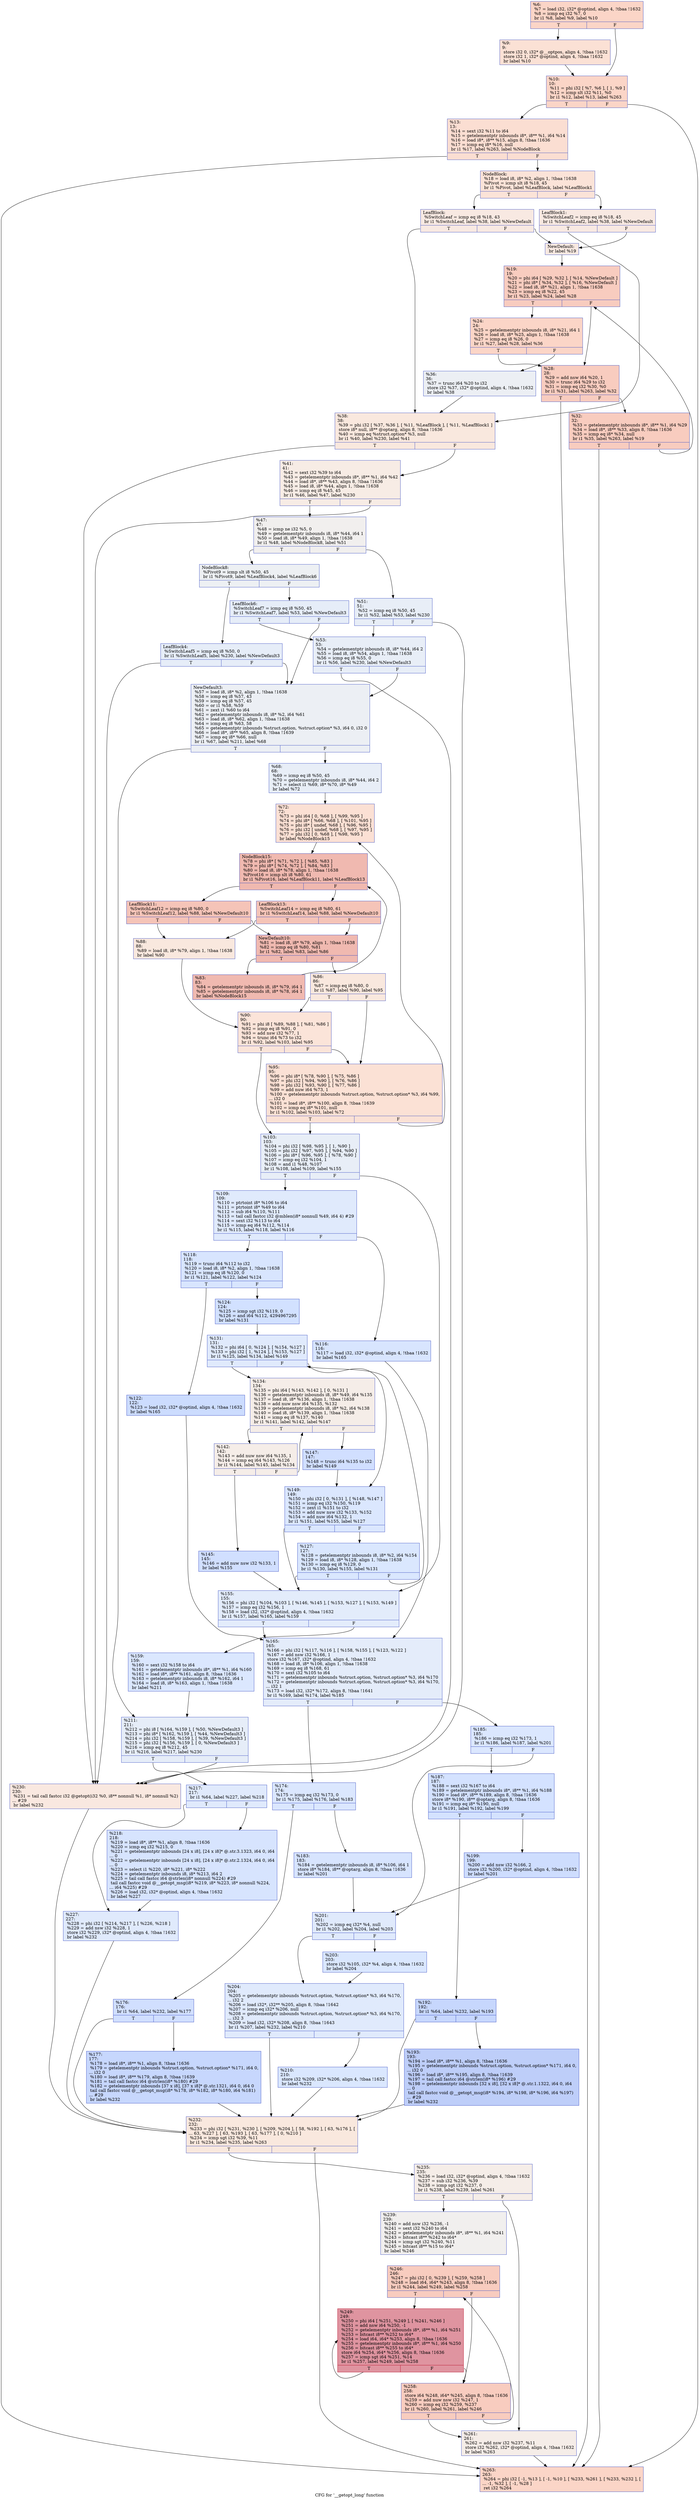 digraph "CFG for '__getopt_long' function" {
	label="CFG for '__getopt_long' function";

	Node0x1904fb0 [shape=record,color="#3d50c3ff", style=filled, fillcolor="#f5a08170",label="{%6:\l  %7 = load i32, i32* @optind, align 4, !tbaa !1632\l  %8 = icmp eq i32 %7, 0\l  br i1 %8, label %9, label %10\l|{<s0>T|<s1>F}}"];
	Node0x1904fb0:s0 -> Node0x19059e0;
	Node0x1904fb0:s1 -> Node0x1905a30;
	Node0x19059e0 [shape=record,color="#3d50c3ff", style=filled, fillcolor="#f7bca170",label="{%9:\l9:                                                \l  store i32 0, i32* @__optpos, align 4, !tbaa !1632\l  store i32 1, i32* @optind, align 4, !tbaa !1632\l  br label %10\l}"];
	Node0x19059e0 -> Node0x1905a30;
	Node0x1905a30 [shape=record,color="#3d50c3ff", style=filled, fillcolor="#f5a08170",label="{%10:\l10:                                               \l  %11 = phi i32 [ %7, %6 ], [ 1, %9 ]\l  %12 = icmp slt i32 %11, %0\l  br i1 %12, label %13, label %263\l|{<s0>T|<s1>F}}"];
	Node0x1905a30:s0 -> Node0x1905a80;
	Node0x1905a30:s1 -> Node0x19070b0;
	Node0x1905a80 [shape=record,color="#3d50c3ff", style=filled, fillcolor="#f7b59970",label="{%13:\l13:                                               \l  %14 = sext i32 %11 to i64\l  %15 = getelementptr inbounds i8*, i8** %1, i64 %14\l  %16 = load i8*, i8** %15, align 8, !tbaa !1636\l  %17 = icmp eq i8* %16, null\l  br i1 %17, label %263, label %NodeBlock\l|{<s0>T|<s1>F}}"];
	Node0x1905a80:s0 -> Node0x19070b0;
	Node0x1905a80:s1 -> Node0x1905ad0;
	Node0x1905ad0 [shape=record,color="#3d50c3ff", style=filled, fillcolor="#f6bfa670",label="{NodeBlock:                                        \l  %18 = load i8, i8* %2, align 1, !tbaa !1638\l  %Pivot = icmp slt i8 %18, 45\l  br i1 %Pivot, label %LeafBlock, label %LeafBlock1\l|{<s0>T|<s1>F}}"];
	Node0x1905ad0:s0 -> Node0x1905b70;
	Node0x1905ad0:s1 -> Node0x1905b20;
	Node0x1905b20 [shape=record,color="#3d50c3ff", style=filled, fillcolor="#efcebd70",label="{LeafBlock1:                                       \l  %SwitchLeaf2 = icmp eq i8 %18, 45\l  br i1 %SwitchLeaf2, label %38, label %NewDefault\l|{<s0>T|<s1>F}}"];
	Node0x1905b20:s0 -> Node0x1905da0;
	Node0x1905b20:s1 -> Node0x1905bc0;
	Node0x1905b70 [shape=record,color="#3d50c3ff", style=filled, fillcolor="#efcebd70",label="{LeafBlock:                                        \l  %SwitchLeaf = icmp eq i8 %18, 43\l  br i1 %SwitchLeaf, label %38, label %NewDefault\l|{<s0>T|<s1>F}}"];
	Node0x1905b70:s0 -> Node0x1905da0;
	Node0x1905b70:s1 -> Node0x1905bc0;
	Node0x1905bc0 [shape=record,color="#3d50c3ff", style=filled, fillcolor="#efcebd70",label="{NewDefault:                                       \l  br label %19\l}"];
	Node0x1905bc0 -> Node0x1905c10;
	Node0x1905c10 [shape=record,color="#3d50c3ff", style=filled, fillcolor="#f08b6e70",label="{%19:\l19:                                               \l  %20 = phi i64 [ %29, %32 ], [ %14, %NewDefault ]\l  %21 = phi i8* [ %34, %32 ], [ %16, %NewDefault ]\l  %22 = load i8, i8* %21, align 1, !tbaa !1638\l  %23 = icmp eq i8 %22, 45\l  br i1 %23, label %24, label %28\l|{<s0>T|<s1>F}}"];
	Node0x1905c10:s0 -> Node0x1905c60;
	Node0x1905c10:s1 -> Node0x1905cb0;
	Node0x1905c60 [shape=record,color="#3d50c3ff", style=filled, fillcolor="#f5a08170",label="{%24:\l24:                                               \l  %25 = getelementptr inbounds i8, i8* %21, i64 1\l  %26 = load i8, i8* %25, align 1, !tbaa !1638\l  %27 = icmp eq i8 %26, 0\l  br i1 %27, label %28, label %36\l|{<s0>T|<s1>F}}"];
	Node0x1905c60:s0 -> Node0x1905cb0;
	Node0x1905c60:s1 -> Node0x1905d50;
	Node0x1905cb0 [shape=record,color="#3d50c3ff", style=filled, fillcolor="#f08b6e70",label="{%28:\l28:                                               \l  %29 = add nsw i64 %20, 1\l  %30 = trunc i64 %29 to i32\l  %31 = icmp eq i32 %30, %0\l  br i1 %31, label %263, label %32\l|{<s0>T|<s1>F}}"];
	Node0x1905cb0:s0 -> Node0x19070b0;
	Node0x1905cb0:s1 -> Node0x1905d00;
	Node0x1905d00 [shape=record,color="#3d50c3ff", style=filled, fillcolor="#f08b6e70",label="{%32:\l32:                                               \l  %33 = getelementptr inbounds i8*, i8** %1, i64 %29\l  %34 = load i8*, i8** %33, align 8, !tbaa !1636\l  %35 = icmp eq i8* %34, null\l  br i1 %35, label %263, label %19\l|{<s0>T|<s1>F}}"];
	Node0x1905d00:s0 -> Node0x19070b0;
	Node0x1905d00:s1 -> Node0x1905c10;
	Node0x1905d50 [shape=record,color="#3d50c3ff", style=filled, fillcolor="#d4dbe670",label="{%36:\l36:                                               \l  %37 = trunc i64 %20 to i32\l  store i32 %37, i32* @optind, align 4, !tbaa !1632\l  br label %38\l}"];
	Node0x1905d50 -> Node0x1905da0;
	Node0x1905da0 [shape=record,color="#3d50c3ff", style=filled, fillcolor="#f2cab570",label="{%38:\l38:                                               \l  %39 = phi i32 [ %37, %36 ], [ %11, %LeafBlock ], [ %11, %LeafBlock1 ]\l  store i8* null, i8** @optarg, align 8, !tbaa !1636\l  %40 = icmp eq %struct.option* %3, null\l  br i1 %40, label %230, label %41\l|{<s0>T|<s1>F}}"];
	Node0x1905da0:s0 -> Node0x1906e30;
	Node0x1905da0:s1 -> Node0x1905df0;
	Node0x1905df0 [shape=record,color="#3d50c3ff", style=filled, fillcolor="#ecd3c570",label="{%41:\l41:                                               \l  %42 = sext i32 %39 to i64\l  %43 = getelementptr inbounds i8*, i8** %1, i64 %42\l  %44 = load i8*, i8** %43, align 8, !tbaa !1636\l  %45 = load i8, i8* %44, align 1, !tbaa !1638\l  %46 = icmp eq i8 %45, 45\l  br i1 %46, label %47, label %230\l|{<s0>T|<s1>F}}"];
	Node0x1905df0:s0 -> Node0x1905e40;
	Node0x1905df0:s1 -> Node0x1906e30;
	Node0x1905e40 [shape=record,color="#3d50c3ff", style=filled, fillcolor="#e0dbd870",label="{%47:\l47:                                               \l  %48 = icmp ne i32 %5, 0\l  %49 = getelementptr inbounds i8, i8* %44, i64 1\l  %50 = load i8, i8* %49, align 1, !tbaa !1638\l  br i1 %48, label %NodeBlock8, label %51\l|{<s0>T|<s1>F}}"];
	Node0x1905e40:s0 -> Node0x1905e90;
	Node0x1905e40:s1 -> Node0x1905f80;
	Node0x1905e90 [shape=record,color="#3d50c3ff", style=filled, fillcolor="#d6dce470",label="{NodeBlock8:                                       \l  %Pivot9 = icmp slt i8 %50, 45\l  br i1 %Pivot9, label %LeafBlock4, label %LeafBlock6\l|{<s0>T|<s1>F}}"];
	Node0x1905e90:s0 -> Node0x1905f30;
	Node0x1905e90:s1 -> Node0x1905ee0;
	Node0x1905ee0 [shape=record,color="#3d50c3ff", style=filled, fillcolor="#c7d7f070",label="{LeafBlock6:                                       \l  %SwitchLeaf7 = icmp eq i8 %50, 45\l  br i1 %SwitchLeaf7, label %53, label %NewDefault3\l|{<s0>T|<s1>F}}"];
	Node0x1905ee0:s0 -> Node0x1905fd0;
	Node0x1905ee0:s1 -> Node0x1906020;
	Node0x1905f30 [shape=record,color="#3d50c3ff", style=filled, fillcolor="#c7d7f070",label="{LeafBlock4:                                       \l  %SwitchLeaf5 = icmp eq i8 %50, 0\l  br i1 %SwitchLeaf5, label %230, label %NewDefault3\l|{<s0>T|<s1>F}}"];
	Node0x1905f30:s0 -> Node0x1906e30;
	Node0x1905f30:s1 -> Node0x1906020;
	Node0x1905f80 [shape=record,color="#3d50c3ff", style=filled, fillcolor="#cbd8ee70",label="{%51:\l51:                                               \l  %52 = icmp eq i8 %50, 45\l  br i1 %52, label %53, label %230\l|{<s0>T|<s1>F}}"];
	Node0x1905f80:s0 -> Node0x1905fd0;
	Node0x1905f80:s1 -> Node0x1906e30;
	Node0x1905fd0 [shape=record,color="#3d50c3ff", style=filled, fillcolor="#cbd8ee70",label="{%53:\l53:                                               \l  %54 = getelementptr inbounds i8, i8* %44, i64 2\l  %55 = load i8, i8* %54, align 1, !tbaa !1638\l  %56 = icmp eq i8 %55, 0\l  br i1 %56, label %230, label %NewDefault3\l|{<s0>T|<s1>F}}"];
	Node0x1905fd0:s0 -> Node0x1906e30;
	Node0x1905fd0:s1 -> Node0x1906020;
	Node0x1906020 [shape=record,color="#3d50c3ff", style=filled, fillcolor="#d4dbe670",label="{NewDefault3:                                      \l  %57 = load i8, i8* %2, align 1, !tbaa !1638\l  %58 = icmp eq i8 %57, 43\l  %59 = icmp eq i8 %57, 45\l  %60 = or i1 %58, %59\l  %61 = zext i1 %60 to i64\l  %62 = getelementptr inbounds i8, i8* %2, i64 %61\l  %63 = load i8, i8* %62, align 1, !tbaa !1638\l  %64 = icmp eq i8 %63, 58\l  %65 = getelementptr inbounds %struct.option, %struct.option* %3, i64 0, i32 0\l  %66 = load i8*, i8** %65, align 8, !tbaa !1639\l  %67 = icmp eq i8* %66, null\l  br i1 %67, label %211, label %68\l|{<s0>T|<s1>F}}"];
	Node0x1906020:s0 -> Node0x1906cf0;
	Node0x1906020:s1 -> Node0x1906070;
	Node0x1906070 [shape=record,color="#3d50c3ff", style=filled, fillcolor="#cbd8ee70",label="{%68:\l68:                                               \l  %69 = icmp eq i8 %50, 45\l  %70 = getelementptr inbounds i8, i8* %44, i64 2\l  %71 = select i1 %69, i8* %70, i8* %49\l  br label %72\l}"];
	Node0x1906070 -> Node0x19060c0;
	Node0x19060c0 [shape=record,color="#3d50c3ff", style=filled, fillcolor="#f7b99e70",label="{%72:\l72:                                               \l  %73 = phi i64 [ 0, %68 ], [ %99, %95 ]\l  %74 = phi i8* [ %66, %68 ], [ %101, %95 ]\l  %75 = phi i8* [ undef, %68 ], [ %96, %95 ]\l  %76 = phi i32 [ undef, %68 ], [ %97, %95 ]\l  %77 = phi i32 [ 0, %68 ], [ %98, %95 ]\l  br label %NodeBlock15\l}"];
	Node0x19060c0 -> Node0x1906110;
	Node0x1906110 [shape=record,color="#3d50c3ff", style=filled, fillcolor="#de614d70",label="{NodeBlock15:                                      \l  %78 = phi i8* [ %71, %72 ], [ %85, %83 ]\l  %79 = phi i8* [ %74, %72 ], [ %84, %83 ]\l  %80 = load i8, i8* %78, align 1, !tbaa !1638\l  %Pivot16 = icmp slt i8 %80, 61\l  br i1 %Pivot16, label %LeafBlock11, label %LeafBlock13\l|{<s0>T|<s1>F}}"];
	Node0x1906110:s0 -> Node0x19061b0;
	Node0x1906110:s1 -> Node0x1906160;
	Node0x1906160 [shape=record,color="#3d50c3ff", style=filled, fillcolor="#e97a5f70",label="{LeafBlock13:                                      \l  %SwitchLeaf14 = icmp eq i8 %80, 61\l  br i1 %SwitchLeaf14, label %88, label %NewDefault10\l|{<s0>T|<s1>F}}"];
	Node0x1906160:s0 -> Node0x19062f0;
	Node0x1906160:s1 -> Node0x1906200;
	Node0x19061b0 [shape=record,color="#3d50c3ff", style=filled, fillcolor="#e97a5f70",label="{LeafBlock11:                                      \l  %SwitchLeaf12 = icmp eq i8 %80, 0\l  br i1 %SwitchLeaf12, label %88, label %NewDefault10\l|{<s0>T|<s1>F}}"];
	Node0x19061b0:s0 -> Node0x19062f0;
	Node0x19061b0:s1 -> Node0x1906200;
	Node0x1906200 [shape=record,color="#3d50c3ff", style=filled, fillcolor="#de614d70",label="{NewDefault10:                                     \l  %81 = load i8, i8* %79, align 1, !tbaa !1638\l  %82 = icmp eq i8 %80, %81\l  br i1 %82, label %83, label %86\l|{<s0>T|<s1>F}}"];
	Node0x1906200:s0 -> Node0x1906250;
	Node0x1906200:s1 -> Node0x19062a0;
	Node0x1906250 [shape=record,color="#3d50c3ff", style=filled, fillcolor="#de614d70",label="{%83:\l83:                                               \l  %84 = getelementptr inbounds i8, i8* %79, i64 1\l  %85 = getelementptr inbounds i8, i8* %78, i64 1\l  br label %NodeBlock15\l}"];
	Node0x1906250 -> Node0x1906110;
	Node0x19062a0 [shape=record,color="#3d50c3ff", style=filled, fillcolor="#f2cab570",label="{%86:\l86:                                               \l  %87 = icmp eq i8 %80, 0\l  br i1 %87, label %90, label %95\l|{<s0>T|<s1>F}}"];
	Node0x19062a0:s0 -> Node0x1906340;
	Node0x19062a0:s1 -> Node0x1906390;
	Node0x19062f0 [shape=record,color="#3d50c3ff", style=filled, fillcolor="#f2cab570",label="{%88:\l88:                                               \l  %89 = load i8, i8* %79, align 1, !tbaa !1638\l  br label %90\l}"];
	Node0x19062f0 -> Node0x1906340;
	Node0x1906340 [shape=record,color="#3d50c3ff", style=filled, fillcolor="#f5c1a970",label="{%90:\l90:                                               \l  %91 = phi i8 [ %89, %88 ], [ %81, %86 ]\l  %92 = icmp eq i8 %91, 0\l  %93 = add nsw i32 %77, 1\l  %94 = trunc i64 %73 to i32\l  br i1 %92, label %103, label %95\l|{<s0>T|<s1>F}}"];
	Node0x1906340:s0 -> Node0x19063e0;
	Node0x1906340:s1 -> Node0x1906390;
	Node0x1906390 [shape=record,color="#3d50c3ff", style=filled, fillcolor="#f7bca170",label="{%95:\l95:                                               \l  %96 = phi i8* [ %78, %90 ], [ %75, %86 ]\l  %97 = phi i32 [ %94, %90 ], [ %76, %86 ]\l  %98 = phi i32 [ %93, %90 ], [ %77, %86 ]\l  %99 = add nuw i64 %73, 1\l  %100 = getelementptr inbounds %struct.option, %struct.option* %3, i64 %99,\l... i32 0\l  %101 = load i8*, i8** %100, align 8, !tbaa !1639\l  %102 = icmp eq i8* %101, null\l  br i1 %102, label %103, label %72\l|{<s0>T|<s1>F}}"];
	Node0x1906390:s0 -> Node0x19063e0;
	Node0x1906390:s1 -> Node0x19060c0;
	Node0x19063e0 [shape=record,color="#3d50c3ff", style=filled, fillcolor="#cbd8ee70",label="{%103:\l103:                                              \l  %104 = phi i32 [ %98, %95 ], [ 1, %90 ]\l  %105 = phi i32 [ %97, %95 ], [ %94, %90 ]\l  %106 = phi i8* [ %96, %95 ], [ %78, %90 ]\l  %107 = icmp eq i32 %104, 1\l  %108 = and i1 %48, %107\l  br i1 %108, label %109, label %155\l|{<s0>T|<s1>F}}"];
	Node0x19063e0:s0 -> Node0x1906430;
	Node0x19063e0:s1 -> Node0x19067f0;
	Node0x1906430 [shape=record,color="#3d50c3ff", style=filled, fillcolor="#b9d0f970",label="{%109:\l109:                                              \l  %110 = ptrtoint i8* %106 to i64\l  %111 = ptrtoint i8* %49 to i64\l  %112 = sub i64 %110, %111\l  %113 = tail call fastcc i32 @mblen(i8* nonnull %49, i64 4) #29\l  %114 = sext i32 %113 to i64\l  %115 = icmp eq i64 %112, %114\l  br i1 %115, label %118, label %116\l|{<s0>T|<s1>F}}"];
	Node0x1906430:s0 -> Node0x19064d0;
	Node0x1906430:s1 -> Node0x1906480;
	Node0x1906480 [shape=record,color="#3d50c3ff", style=filled, fillcolor="#a7c5fe70",label="{%116:\l116:                                              \l  %117 = load i32, i32* @optind, align 4, !tbaa !1632\l  br label %165\l}"];
	Node0x1906480 -> Node0x1906890;
	Node0x19064d0 [shape=record,color="#3d50c3ff", style=filled, fillcolor="#a7c5fe70",label="{%118:\l118:                                              \l  %119 = trunc i64 %112 to i32\l  %120 = load i8, i8* %2, align 1, !tbaa !1638\l  %121 = icmp eq i8 %120, 0\l  br i1 %121, label %122, label %124\l|{<s0>T|<s1>F}}"];
	Node0x19064d0:s0 -> Node0x1906520;
	Node0x19064d0:s1 -> Node0x1906570;
	Node0x1906520 [shape=record,color="#3d50c3ff", style=filled, fillcolor="#8caffe70",label="{%122:\l122:                                              \l  %123 = load i32, i32* @optind, align 4, !tbaa !1632\l  br label %165\l}"];
	Node0x1906520 -> Node0x1906890;
	Node0x1906570 [shape=record,color="#3d50c3ff", style=filled, fillcolor="#9abbff70",label="{%124:\l124:                                              \l  %125 = icmp sgt i32 %119, 0\l  %126 = and i64 %112, 4294967295\l  br label %131\l}"];
	Node0x1906570 -> Node0x1906610;
	Node0x19065c0 [shape=record,color="#3d50c3ff", style=filled, fillcolor="#abc8fd70",label="{%127:\l127:                                              \l  %128 = getelementptr inbounds i8, i8* %2, i64 %154\l  %129 = load i8, i8* %128, align 1, !tbaa !1638\l  %130 = icmp eq i8 %129, 0\l  br i1 %130, label %155, label %131\l|{<s0>T|<s1>F}}"];
	Node0x19065c0:s0 -> Node0x19067f0;
	Node0x19065c0:s1 -> Node0x1906610;
	Node0x1906610 [shape=record,color="#3d50c3ff", style=filled, fillcolor="#b9d0f970",label="{%131:\l131:                                              \l  %132 = phi i64 [ 0, %124 ], [ %154, %127 ]\l  %133 = phi i32 [ 1, %124 ], [ %153, %127 ]\l  br i1 %125, label %134, label %149\l|{<s0>T|<s1>F}}"];
	Node0x1906610:s0 -> Node0x1906660;
	Node0x1906610:s1 -> Node0x19067a0;
	Node0x1906660 [shape=record,color="#3d50c3ff", style=filled, fillcolor="#e8d6cc70",label="{%134:\l134:                                              \l  %135 = phi i64 [ %143, %142 ], [ 0, %131 ]\l  %136 = getelementptr inbounds i8, i8* %49, i64 %135\l  %137 = load i8, i8* %136, align 1, !tbaa !1638\l  %138 = add nuw nsw i64 %135, %132\l  %139 = getelementptr inbounds i8, i8* %2, i64 %138\l  %140 = load i8, i8* %139, align 1, !tbaa !1638\l  %141 = icmp eq i8 %137, %140\l  br i1 %141, label %142, label %147\l|{<s0>T|<s1>F}}"];
	Node0x1906660:s0 -> Node0x19066b0;
	Node0x1906660:s1 -> Node0x1906750;
	Node0x19066b0 [shape=record,color="#3d50c3ff", style=filled, fillcolor="#e8d6cc70",label="{%142:\l142:                                              \l  %143 = add nuw nsw i64 %135, 1\l  %144 = icmp eq i64 %143, %126\l  br i1 %144, label %145, label %134\l|{<s0>T|<s1>F}}"];
	Node0x19066b0:s0 -> Node0x1906700;
	Node0x19066b0:s1 -> Node0x1906660;
	Node0x1906700 [shape=record,color="#3d50c3ff", style=filled, fillcolor="#96b7ff70",label="{%145:\l145:                                              \l  %146 = add nuw nsw i32 %133, 1\l  br label %155\l}"];
	Node0x1906700 -> Node0x19067f0;
	Node0x1906750 [shape=record,color="#3d50c3ff", style=filled, fillcolor="#96b7ff70",label="{%147:\l147:                                              \l  %148 = trunc i64 %135 to i32\l  br label %149\l}"];
	Node0x1906750 -> Node0x19067a0;
	Node0x19067a0 [shape=record,color="#3d50c3ff", style=filled, fillcolor="#aec9fc70",label="{%149:\l149:                                              \l  %150 = phi i32 [ 0, %131 ], [ %148, %147 ]\l  %151 = icmp eq i32 %150, %119\l  %152 = zext i1 %151 to i32\l  %153 = add nuw nsw i32 %133, %152\l  %154 = add nuw i64 %132, 1\l  br i1 %151, label %155, label %127\l|{<s0>T|<s1>F}}"];
	Node0x19067a0:s0 -> Node0x19067f0;
	Node0x19067a0:s1 -> Node0x19065c0;
	Node0x19067f0 [shape=record,color="#3d50c3ff", style=filled, fillcolor="#bfd3f670",label="{%155:\l155:                                              \l  %156 = phi i32 [ %104, %103 ], [ %146, %145 ], [ %153, %127 ], [ %153, %149 ]\l  %157 = icmp eq i32 %156, 1\l  %158 = load i32, i32* @optind, align 4, !tbaa !1632\l  br i1 %157, label %165, label %159\l|{<s0>T|<s1>F}}"];
	Node0x19067f0:s0 -> Node0x1906890;
	Node0x19067f0:s1 -> Node0x1906840;
	Node0x1906840 [shape=record,color="#3d50c3ff", style=filled, fillcolor="#aec9fc70",label="{%159:\l159:                                              \l  %160 = sext i32 %158 to i64\l  %161 = getelementptr inbounds i8*, i8** %1, i64 %160\l  %162 = load i8*, i8** %161, align 8, !tbaa !1636\l  %163 = getelementptr inbounds i8, i8* %162, i64 1\l  %164 = load i8, i8* %163, align 1, !tbaa !1638\l  br label %211\l}"];
	Node0x1906840 -> Node0x1906cf0;
	Node0x1906890 [shape=record,color="#3d50c3ff", style=filled, fillcolor="#c1d4f470",label="{%165:\l165:                                              \l  %166 = phi i32 [ %117, %116 ], [ %158, %155 ], [ %123, %122 ]\l  %167 = add nsw i32 %166, 1\l  store i32 %167, i32* @optind, align 4, !tbaa !1632\l  %168 = load i8, i8* %106, align 1, !tbaa !1638\l  %169 = icmp eq i8 %168, 61\l  %170 = sext i32 %105 to i64\l  %171 = getelementptr inbounds %struct.option, %struct.option* %3, i64 %170\l  %172 = getelementptr inbounds %struct.option, %struct.option* %3, i64 %170,\l... i32 1\l  %173 = load i32, i32* %172, align 8, !tbaa !1641\l  br i1 %169, label %174, label %185\l|{<s0>T|<s1>F}}"];
	Node0x1906890:s0 -> Node0x19068e0;
	Node0x1906890:s1 -> Node0x1906a20;
	Node0x19068e0 [shape=record,color="#3d50c3ff", style=filled, fillcolor="#aec9fc70",label="{%174:\l174:                                              \l  %175 = icmp eq i32 %173, 0\l  br i1 %175, label %176, label %183\l|{<s0>T|<s1>F}}"];
	Node0x19068e0:s0 -> Node0x1906930;
	Node0x19068e0:s1 -> Node0x19069d0;
	Node0x1906930 [shape=record,color="#3d50c3ff", style=filled, fillcolor="#96b7ff70",label="{%176:\l176:                                              \l  br i1 %64, label %232, label %177\l|{<s0>T|<s1>F}}"];
	Node0x1906930:s0 -> Node0x1906e80;
	Node0x1906930:s1 -> Node0x1906980;
	Node0x1906980 [shape=record,color="#3d50c3ff", style=filled, fillcolor="#81a4fb70",label="{%177:\l177:                                              \l  %178 = load i8*, i8** %1, align 8, !tbaa !1636\l  %179 = getelementptr inbounds %struct.option, %struct.option* %171, i64 0,\l... i32 0\l  %180 = load i8*, i8** %179, align 8, !tbaa !1639\l  %181 = tail call fastcc i64 @strlen(i8* %180) #29\l  %182 = getelementptr inbounds [37 x i8], [37 x i8]* @.str.1321, i64 0, i64 0\l  tail call fastcc void @__getopt_msg(i8* %178, i8* %182, i8* %180, i64 %181)\l... #29\l  br label %232\l}"];
	Node0x1906980 -> Node0x1906e80;
	Node0x19069d0 [shape=record,color="#3d50c3ff", style=filled, fillcolor="#a5c3fe70",label="{%183:\l183:                                              \l  %184 = getelementptr inbounds i8, i8* %106, i64 1\l  store i8* %184, i8** @optarg, align 8, !tbaa !1636\l  br label %201\l}"];
	Node0x19069d0 -> Node0x1906bb0;
	Node0x1906a20 [shape=record,color="#3d50c3ff", style=filled, fillcolor="#aec9fc70",label="{%185:\l185:                                              \l  %186 = icmp eq i32 %173, 1\l  br i1 %186, label %187, label %201\l|{<s0>T|<s1>F}}"];
	Node0x1906a20:s0 -> Node0x1906a70;
	Node0x1906a20:s1 -> Node0x1906bb0;
	Node0x1906a70 [shape=record,color="#3d50c3ff", style=filled, fillcolor="#9ebeff70",label="{%187:\l187:                                              \l  %188 = sext i32 %167 to i64\l  %189 = getelementptr inbounds i8*, i8** %1, i64 %188\l  %190 = load i8*, i8** %189, align 8, !tbaa !1636\l  store i8* %190, i8** @optarg, align 8, !tbaa !1636\l  %191 = icmp eq i8* %190, null\l  br i1 %191, label %192, label %199\l|{<s0>T|<s1>F}}"];
	Node0x1906a70:s0 -> Node0x1906ac0;
	Node0x1906a70:s1 -> Node0x1906b60;
	Node0x1906ac0 [shape=record,color="#3d50c3ff", style=filled, fillcolor="#81a4fb70",label="{%192:\l192:                                              \l  br i1 %64, label %232, label %193\l|{<s0>T|<s1>F}}"];
	Node0x1906ac0:s0 -> Node0x1906e80;
	Node0x1906ac0:s1 -> Node0x1906b10;
	Node0x1906b10 [shape=record,color="#3d50c3ff", style=filled, fillcolor="#6c8ff170",label="{%193:\l193:                                              \l  %194 = load i8*, i8** %1, align 8, !tbaa !1636\l  %195 = getelementptr inbounds %struct.option, %struct.option* %171, i64 0,\l... i32 0\l  %196 = load i8*, i8** %195, align 8, !tbaa !1639\l  %197 = tail call fastcc i64 @strlen(i8* %196) #29\l  %198 = getelementptr inbounds [32 x i8], [32 x i8]* @.str.1.1322, i64 0, i64\l... 0\l  tail call fastcc void @__getopt_msg(i8* %194, i8* %198, i8* %196, i64 %197)\l... #29\l  br label %232\l}"];
	Node0x1906b10 -> Node0x1906e80;
	Node0x1906b60 [shape=record,color="#3d50c3ff", style=filled, fillcolor="#8fb1fe70",label="{%199:\l199:                                              \l  %200 = add nsw i32 %166, 2\l  store i32 %200, i32* @optind, align 4, !tbaa !1632\l  br label %201\l}"];
	Node0x1906b60 -> Node0x1906bb0;
	Node0x1906bb0 [shape=record,color="#3d50c3ff", style=filled, fillcolor="#b9d0f970",label="{%201:\l201:                                              \l  %202 = icmp eq i32* %4, null\l  br i1 %202, label %204, label %203\l|{<s0>T|<s1>F}}"];
	Node0x1906bb0:s0 -> Node0x1906c50;
	Node0x1906bb0:s1 -> Node0x1906c00;
	Node0x1906c00 [shape=record,color="#3d50c3ff", style=filled, fillcolor="#abc8fd70",label="{%203:\l203:                                              \l  store i32 %105, i32* %4, align 4, !tbaa !1632\l  br label %204\l}"];
	Node0x1906c00 -> Node0x1906c50;
	Node0x1906c50 [shape=record,color="#3d50c3ff", style=filled, fillcolor="#b9d0f970",label="{%204:\l204:                                              \l  %205 = getelementptr inbounds %struct.option, %struct.option* %3, i64 %170,\l... i32 2\l  %206 = load i32*, i32** %205, align 8, !tbaa !1642\l  %207 = icmp eq i32* %206, null\l  %208 = getelementptr inbounds %struct.option, %struct.option* %3, i64 %170,\l... i32 3\l  %209 = load i32, i32* %208, align 8, !tbaa !1643\l  br i1 %207, label %232, label %210\l|{<s0>T|<s1>F}}"];
	Node0x1906c50:s0 -> Node0x1906e80;
	Node0x1906c50:s1 -> Node0x1906ca0;
	Node0x1906ca0 [shape=record,color="#3d50c3ff", style=filled, fillcolor="#abc8fd70",label="{%210:\l210:                                              \l  store i32 %209, i32* %206, align 4, !tbaa !1632\l  br label %232\l}"];
	Node0x1906ca0 -> Node0x1906e80;
	Node0x1906cf0 [shape=record,color="#3d50c3ff", style=filled, fillcolor="#c7d7f070",label="{%211:\l211:                                              \l  %212 = phi i8 [ %164, %159 ], [ %50, %NewDefault3 ]\l  %213 = phi i8* [ %162, %159 ], [ %44, %NewDefault3 ]\l  %214 = phi i32 [ %158, %159 ], [ %39, %NewDefault3 ]\l  %215 = phi i32 [ %156, %159 ], [ 0, %NewDefault3 ]\l  %216 = icmp eq i8 %212, 45\l  br i1 %216, label %217, label %230\l|{<s0>T|<s1>F}}"];
	Node0x1906cf0:s0 -> Node0x1906d40;
	Node0x1906cf0:s1 -> Node0x1906e30;
	Node0x1906d40 [shape=record,color="#3d50c3ff", style=filled, fillcolor="#b9d0f970",label="{%217:\l217:                                              \l  br i1 %64, label %227, label %218\l|{<s0>T|<s1>F}}"];
	Node0x1906d40:s0 -> Node0x1906de0;
	Node0x1906d40:s1 -> Node0x1906d90;
	Node0x1906d90 [shape=record,color="#3d50c3ff", style=filled, fillcolor="#a5c3fe70",label="{%218:\l218:                                              \l  %219 = load i8*, i8** %1, align 8, !tbaa !1636\l  %220 = icmp eq i32 %215, 0\l  %221 = getelementptr inbounds [24 x i8], [24 x i8]* @.str.3.1323, i64 0, i64\l... 0\l  %222 = getelementptr inbounds [24 x i8], [24 x i8]* @.str.2.1324, i64 0, i64\l... 0\l  %223 = select i1 %220, i8* %221, i8* %222\l  %224 = getelementptr inbounds i8, i8* %213, i64 2\l  %225 = tail call fastcc i64 @strlen(i8* nonnull %224) #29\l  tail call fastcc void @__getopt_msg(i8* %219, i8* %223, i8* nonnull %224,\l... i64 %225) #29\l  %226 = load i32, i32* @optind, align 4, !tbaa !1632\l  br label %227\l}"];
	Node0x1906d90 -> Node0x1906de0;
	Node0x1906de0 [shape=record,color="#3d50c3ff", style=filled, fillcolor="#b9d0f970",label="{%227:\l227:                                              \l  %228 = phi i32 [ %214, %217 ], [ %226, %218 ]\l  %229 = add nsw i32 %228, 1\l  store i32 %229, i32* @optind, align 4, !tbaa !1632\l  br label %232\l}"];
	Node0x1906de0 -> Node0x1906e80;
	Node0x1906e30 [shape=record,color="#3d50c3ff", style=filled, fillcolor="#f1ccb870",label="{%230:\l230:                                              \l  %231 = tail call fastcc i32 @getopt(i32 %0, i8** nonnull %1, i8* nonnull %2)\l... #29\l  br label %232\l}"];
	Node0x1906e30 -> Node0x1906e80;
	Node0x1906e80 [shape=record,color="#3d50c3ff", style=filled, fillcolor="#f2cab570",label="{%232:\l232:                                              \l  %233 = phi i32 [ %231, %230 ], [ %209, %204 ], [ 58, %192 ], [ 63, %176 ], [\l... 63, %227 ], [ 63, %193 ], [ 63, %177 ], [ 0, %210 ]\l  %234 = icmp sgt i32 %39, %11\l  br i1 %234, label %235, label %263\l|{<s0>T|<s1>F}}"];
	Node0x1906e80:s0 -> Node0x1906ed0;
	Node0x1906e80:s1 -> Node0x19070b0;
	Node0x1906ed0 [shape=record,color="#3d50c3ff", style=filled, fillcolor="#e8d6cc70",label="{%235:\l235:                                              \l  %236 = load i32, i32* @optind, align 4, !tbaa !1632\l  %237 = sub i32 %236, %39\l  %238 = icmp sgt i32 %237, 0\l  br i1 %238, label %239, label %261\l|{<s0>T|<s1>F}}"];
	Node0x1906ed0:s0 -> Node0x1906f20;
	Node0x1906ed0:s1 -> Node0x1907060;
	Node0x1906f20 [shape=record,color="#3d50c3ff", style=filled, fillcolor="#e0dbd870",label="{%239:\l239:                                              \l  %240 = add nsw i32 %236, -1\l  %241 = sext i32 %240 to i64\l  %242 = getelementptr inbounds i8*, i8** %1, i64 %241\l  %243 = bitcast i8** %242 to i64*\l  %244 = icmp sgt i32 %240, %11\l  %245 = bitcast i8** %15 to i64*\l  br label %246\l}"];
	Node0x1906f20 -> Node0x1906f70;
	Node0x1906f70 [shape=record,color="#3d50c3ff", style=filled, fillcolor="#f08b6e70",label="{%246:\l246:                                              \l  %247 = phi i32 [ 0, %239 ], [ %259, %258 ]\l  %248 = load i64, i64* %243, align 8, !tbaa !1636\l  br i1 %244, label %249, label %258\l|{<s0>T|<s1>F}}"];
	Node0x1906f70:s0 -> Node0x1906fc0;
	Node0x1906f70:s1 -> Node0x1907010;
	Node0x1906fc0 [shape=record,color="#b70d28ff", style=filled, fillcolor="#b70d2870",label="{%249:\l249:                                              \l  %250 = phi i64 [ %251, %249 ], [ %241, %246 ]\l  %251 = add nsw i64 %250, -1\l  %252 = getelementptr inbounds i8*, i8** %1, i64 %251\l  %253 = bitcast i8** %252 to i64*\l  %254 = load i64, i64* %253, align 8, !tbaa !1636\l  %255 = getelementptr inbounds i8*, i8** %1, i64 %250\l  %256 = bitcast i8** %255 to i64*\l  store i64 %254, i64* %256, align 8, !tbaa !1636\l  %257 = icmp sgt i64 %251, %14\l  br i1 %257, label %249, label %258\l|{<s0>T|<s1>F}}"];
	Node0x1906fc0:s0 -> Node0x1906fc0;
	Node0x1906fc0:s1 -> Node0x1907010;
	Node0x1907010 [shape=record,color="#3d50c3ff", style=filled, fillcolor="#f08b6e70",label="{%258:\l258:                                              \l  store i64 %248, i64* %245, align 8, !tbaa !1636\l  %259 = add nuw nsw i32 %247, 1\l  %260 = icmp eq i32 %259, %237\l  br i1 %260, label %261, label %246\l|{<s0>T|<s1>F}}"];
	Node0x1907010:s0 -> Node0x1907060;
	Node0x1907010:s1 -> Node0x1906f70;
	Node0x1907060 [shape=record,color="#3d50c3ff", style=filled, fillcolor="#e8d6cc70",label="{%261:\l261:                                              \l  %262 = add nsw i32 %237, %11\l  store i32 %262, i32* @optind, align 4, !tbaa !1632\l  br label %263\l}"];
	Node0x1907060 -> Node0x19070b0;
	Node0x19070b0 [shape=record,color="#3d50c3ff", style=filled, fillcolor="#f5a08170",label="{%263:\l263:                                              \l  %264 = phi i32 [ -1, %13 ], [ -1, %10 ], [ %233, %261 ], [ %233, %232 ], [\l... -1, %32 ], [ -1, %28 ]\l  ret i32 %264\l}"];
}
